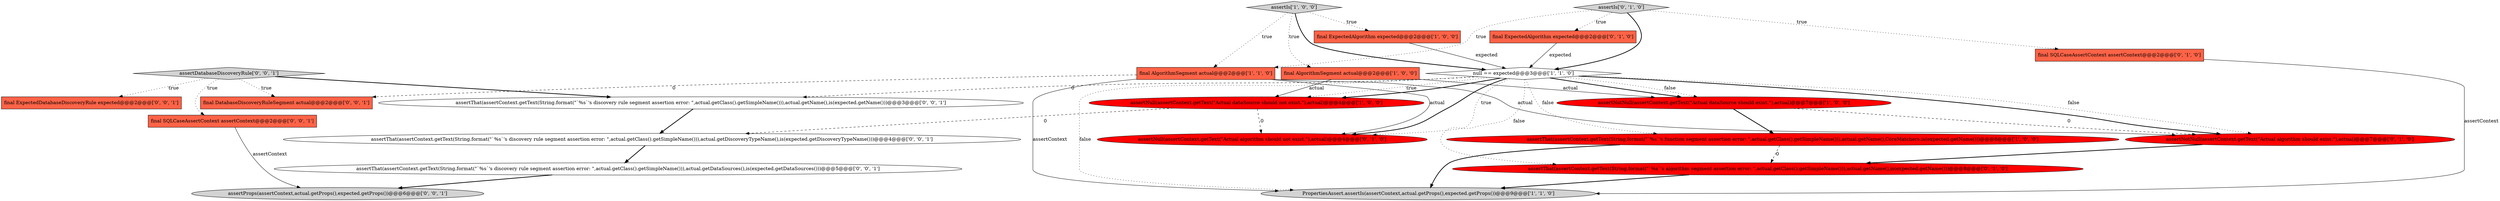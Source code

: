 digraph {
9 [style = filled, label = "assertThat(assertContext.getText(String.format(\"`%s`'s algorithm segment assertion error: \",actual.getClass().getSimpleName())),actual.getName(),is(expected.getName()))@@@8@@@['0', '1', '0']", fillcolor = red, shape = ellipse image = "AAA1AAABBB2BBB"];
2 [style = filled, label = "final AlgorithmSegment actual@@@2@@@['1', '0', '0']", fillcolor = tomato, shape = box image = "AAA0AAABBB1BBB"];
20 [style = filled, label = "assertThat(assertContext.getText(String.format(\"`%s`'s discovery rule segment assertion error: \",actual.getClass().getSimpleName())),actual.getDiscoveryTypeName(),is(expected.getDiscoveryTypeName()))@@@4@@@['0', '0', '1']", fillcolor = white, shape = ellipse image = "AAA0AAABBB3BBB"];
4 [style = filled, label = "assertIs['1', '0', '0']", fillcolor = lightgray, shape = diamond image = "AAA0AAABBB1BBB"];
12 [style = filled, label = "final ExpectedAlgorithm expected@@@2@@@['0', '1', '0']", fillcolor = tomato, shape = box image = "AAA0AAABBB2BBB"];
22 [style = filled, label = "assertThat(assertContext.getText(String.format(\"`%s`'s discovery rule segment assertion error: \",actual.getClass().getSimpleName())),actual.getDataSources(),is(expected.getDataSources()))@@@5@@@['0', '0', '1']", fillcolor = white, shape = ellipse image = "AAA0AAABBB3BBB"];
0 [style = filled, label = "null == expected@@@3@@@['1', '1', '0']", fillcolor = white, shape = diamond image = "AAA0AAABBB1BBB"];
3 [style = filled, label = "assertThat(assertContext.getText(String.format(\"`%s`'s function segment assertion error: \",actual.getClass().getSimpleName())),actual.getName(),CoreMatchers.is(expected.getName()))@@@8@@@['1', '0', '0']", fillcolor = red, shape = ellipse image = "AAA1AAABBB1BBB"];
11 [style = filled, label = "assertNotNull(assertContext.getText(\"Actual algorithm should exist.\"),actual)@@@7@@@['0', '1', '0']", fillcolor = red, shape = ellipse image = "AAA1AAABBB2BBB"];
19 [style = filled, label = "final DatabaseDiscoveryRuleSegment actual@@@2@@@['0', '0', '1']", fillcolor = tomato, shape = box image = "AAA0AAABBB3BBB"];
15 [style = filled, label = "final ExpectedDatabaseDiscoveryRule expected@@@2@@@['0', '0', '1']", fillcolor = tomato, shape = box image = "AAA0AAABBB3BBB"];
18 [style = filled, label = "assertDatabaseDiscoveryRule['0', '0', '1']", fillcolor = lightgray, shape = diamond image = "AAA0AAABBB3BBB"];
7 [style = filled, label = "PropertiesAssert.assertIs(assertContext,actual.getProps(),expected.getProps())@@@9@@@['1', '1', '0']", fillcolor = lightgray, shape = ellipse image = "AAA0AAABBB1BBB"];
17 [style = filled, label = "final SQLCaseAssertContext assertContext@@@2@@@['0', '0', '1']", fillcolor = tomato, shape = box image = "AAA0AAABBB3BBB"];
10 [style = filled, label = "assertNull(assertContext.getText(\"Actual algorithm should not exist.\"),actual)@@@4@@@['0', '1', '0']", fillcolor = red, shape = ellipse image = "AAA1AAABBB2BBB"];
5 [style = filled, label = "final ExpectedAlgorithm expected@@@2@@@['1', '0', '0']", fillcolor = tomato, shape = box image = "AAA0AAABBB1BBB"];
1 [style = filled, label = "assertNotNull(assertContext.getText(\"Actual dataSource should exist.\"),actual)@@@7@@@['1', '0', '0']", fillcolor = red, shape = ellipse image = "AAA1AAABBB1BBB"];
14 [style = filled, label = "final SQLCaseAssertContext assertContext@@@2@@@['0', '1', '0']", fillcolor = tomato, shape = box image = "AAA0AAABBB2BBB"];
13 [style = filled, label = "assertIs['0', '1', '0']", fillcolor = lightgray, shape = diamond image = "AAA0AAABBB2BBB"];
16 [style = filled, label = "assertThat(assertContext.getText(String.format(\"`%s`'s discovery rule segment assertion error: \",actual.getClass().getSimpleName())),actual.getName(),is(expected.getName()))@@@3@@@['0', '0', '1']", fillcolor = white, shape = ellipse image = "AAA0AAABBB3BBB"];
6 [style = filled, label = "final AlgorithmSegment actual@@@2@@@['1', '1', '0']", fillcolor = tomato, shape = box image = "AAA0AAABBB1BBB"];
21 [style = filled, label = "assertProps(assertContext,actual.getProps(),expected.getProps())@@@6@@@['0', '0', '1']", fillcolor = lightgray, shape = ellipse image = "AAA0AAABBB3BBB"];
8 [style = filled, label = "assertNull(assertContext.getText(\"Actual dataSource should not exist.\"),actual)@@@4@@@['1', '0', '0']", fillcolor = red, shape = ellipse image = "AAA1AAABBB1BBB"];
4->6 [style = dotted, label="true"];
13->6 [style = dotted, label="true"];
4->5 [style = dotted, label="true"];
8->10 [style = dashed, label="0"];
13->12 [style = dotted, label="true"];
0->10 [style = dotted, label="true"];
0->16 [style = dashed, label="0"];
2->1 [style = solid, label="actual"];
18->19 [style = dotted, label="true"];
18->15 [style = dotted, label="true"];
1->3 [style = bold, label=""];
22->21 [style = bold, label=""];
0->11 [style = bold, label=""];
8->20 [style = dashed, label="0"];
0->1 [style = dotted, label="false"];
9->7 [style = bold, label=""];
11->9 [style = bold, label=""];
12->0 [style = solid, label="expected"];
4->2 [style = dotted, label="true"];
4->0 [style = bold, label=""];
20->22 [style = bold, label=""];
0->8 [style = dotted, label="true"];
17->21 [style = solid, label="assertContext"];
0->9 [style = dotted, label="false"];
6->10 [style = solid, label="actual"];
0->10 [style = bold, label=""];
0->11 [style = dotted, label="false"];
18->16 [style = bold, label=""];
0->3 [style = dotted, label="false"];
3->7 [style = bold, label=""];
3->9 [style = dashed, label="0"];
1->11 [style = dashed, label="0"];
0->1 [style = bold, label=""];
0->7 [style = dotted, label="false"];
6->19 [style = dashed, label="0"];
2->8 [style = solid, label="actual"];
0->8 [style = bold, label=""];
18->17 [style = dotted, label="true"];
6->7 [style = solid, label="assertContext"];
13->14 [style = dotted, label="true"];
16->20 [style = bold, label=""];
5->0 [style = solid, label="expected"];
6->11 [style = solid, label="actual"];
13->0 [style = bold, label=""];
14->7 [style = solid, label="assertContext"];
}
